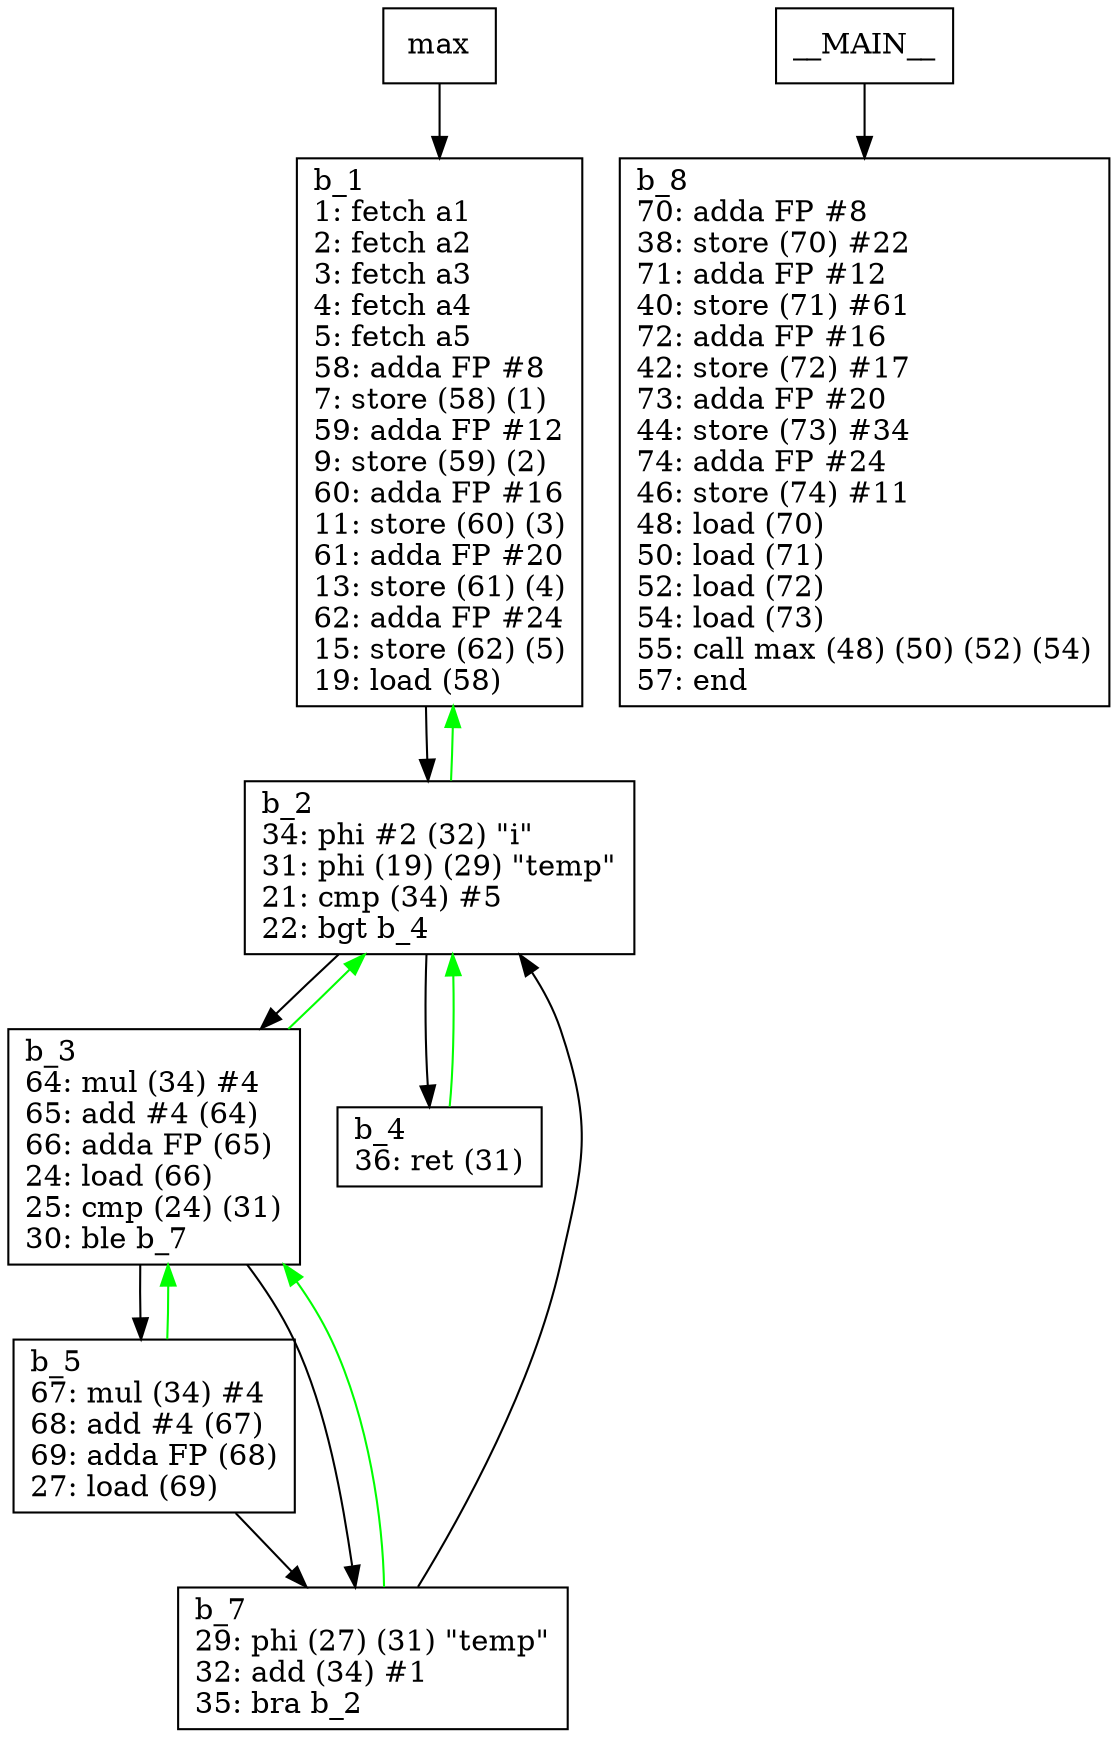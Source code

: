 digraph Computation {
node [shape=box];
max -> b_1;
b_1 [label="b_1\l1: fetch a1\l2: fetch a2\l3: fetch a3\l4: fetch a4\l5: fetch a5\l58: adda FP #8\l7: store (58) (1)\l59: adda FP #12\l9: store (59) (2)\l60: adda FP #16\l11: store (60) (3)\l61: adda FP #20\l13: store (61) (4)\l62: adda FP #24\l15: store (62) (5)\l19: load (58)\l"]
b_1 -> b_2;
b_2 [label="b_2\l34: phi #2 (32) \"i\"\l31: phi (19) (29) \"temp\"\l21: cmp (34) #5\l22: bgt b_4\l"]
b_2 -> b_3;
b_3 [label="b_3\l64: mul (34) #4\l65: add #4 (64)\l66: adda FP (65)\l24: load (66)\l25: cmp (24) (31)\l30: ble b_7\l"]
b_3 -> b_5;
b_5 [label="b_5\l67: mul (34) #4\l68: add #4 (67)\l69: adda FP (68)\l27: load (69)\l"]
b_5 -> b_7;
b_7 [label="b_7\l29: phi (27) (31) \"temp\"\l32: add (34) #1\l35: bra b_2\l"]
b_7 -> b_2;
b_7 -> b_3[color="green"];
b_5 -> b_3[color="green"];
b_3 -> b_7;
b_3 -> b_2[color="green"];
b_2 -> b_4;
b_4 [label="b_4\l36: ret (31)\l"]
b_4 -> b_2[color="green"];
b_2 -> b_1[color="green"];
__MAIN__ -> b_8;
b_8 [label="b_8\l70: adda FP #8\l38: store (70) #22\l71: adda FP #12\l40: store (71) #61\l72: adda FP #16\l42: store (72) #17\l73: adda FP #20\l44: store (73) #34\l74: adda FP #24\l46: store (74) #11\l48: load (70)\l50: load (71)\l52: load (72)\l54: load (73)\l55: call max (48) (50) (52) (54)\l57: end\l"]
}